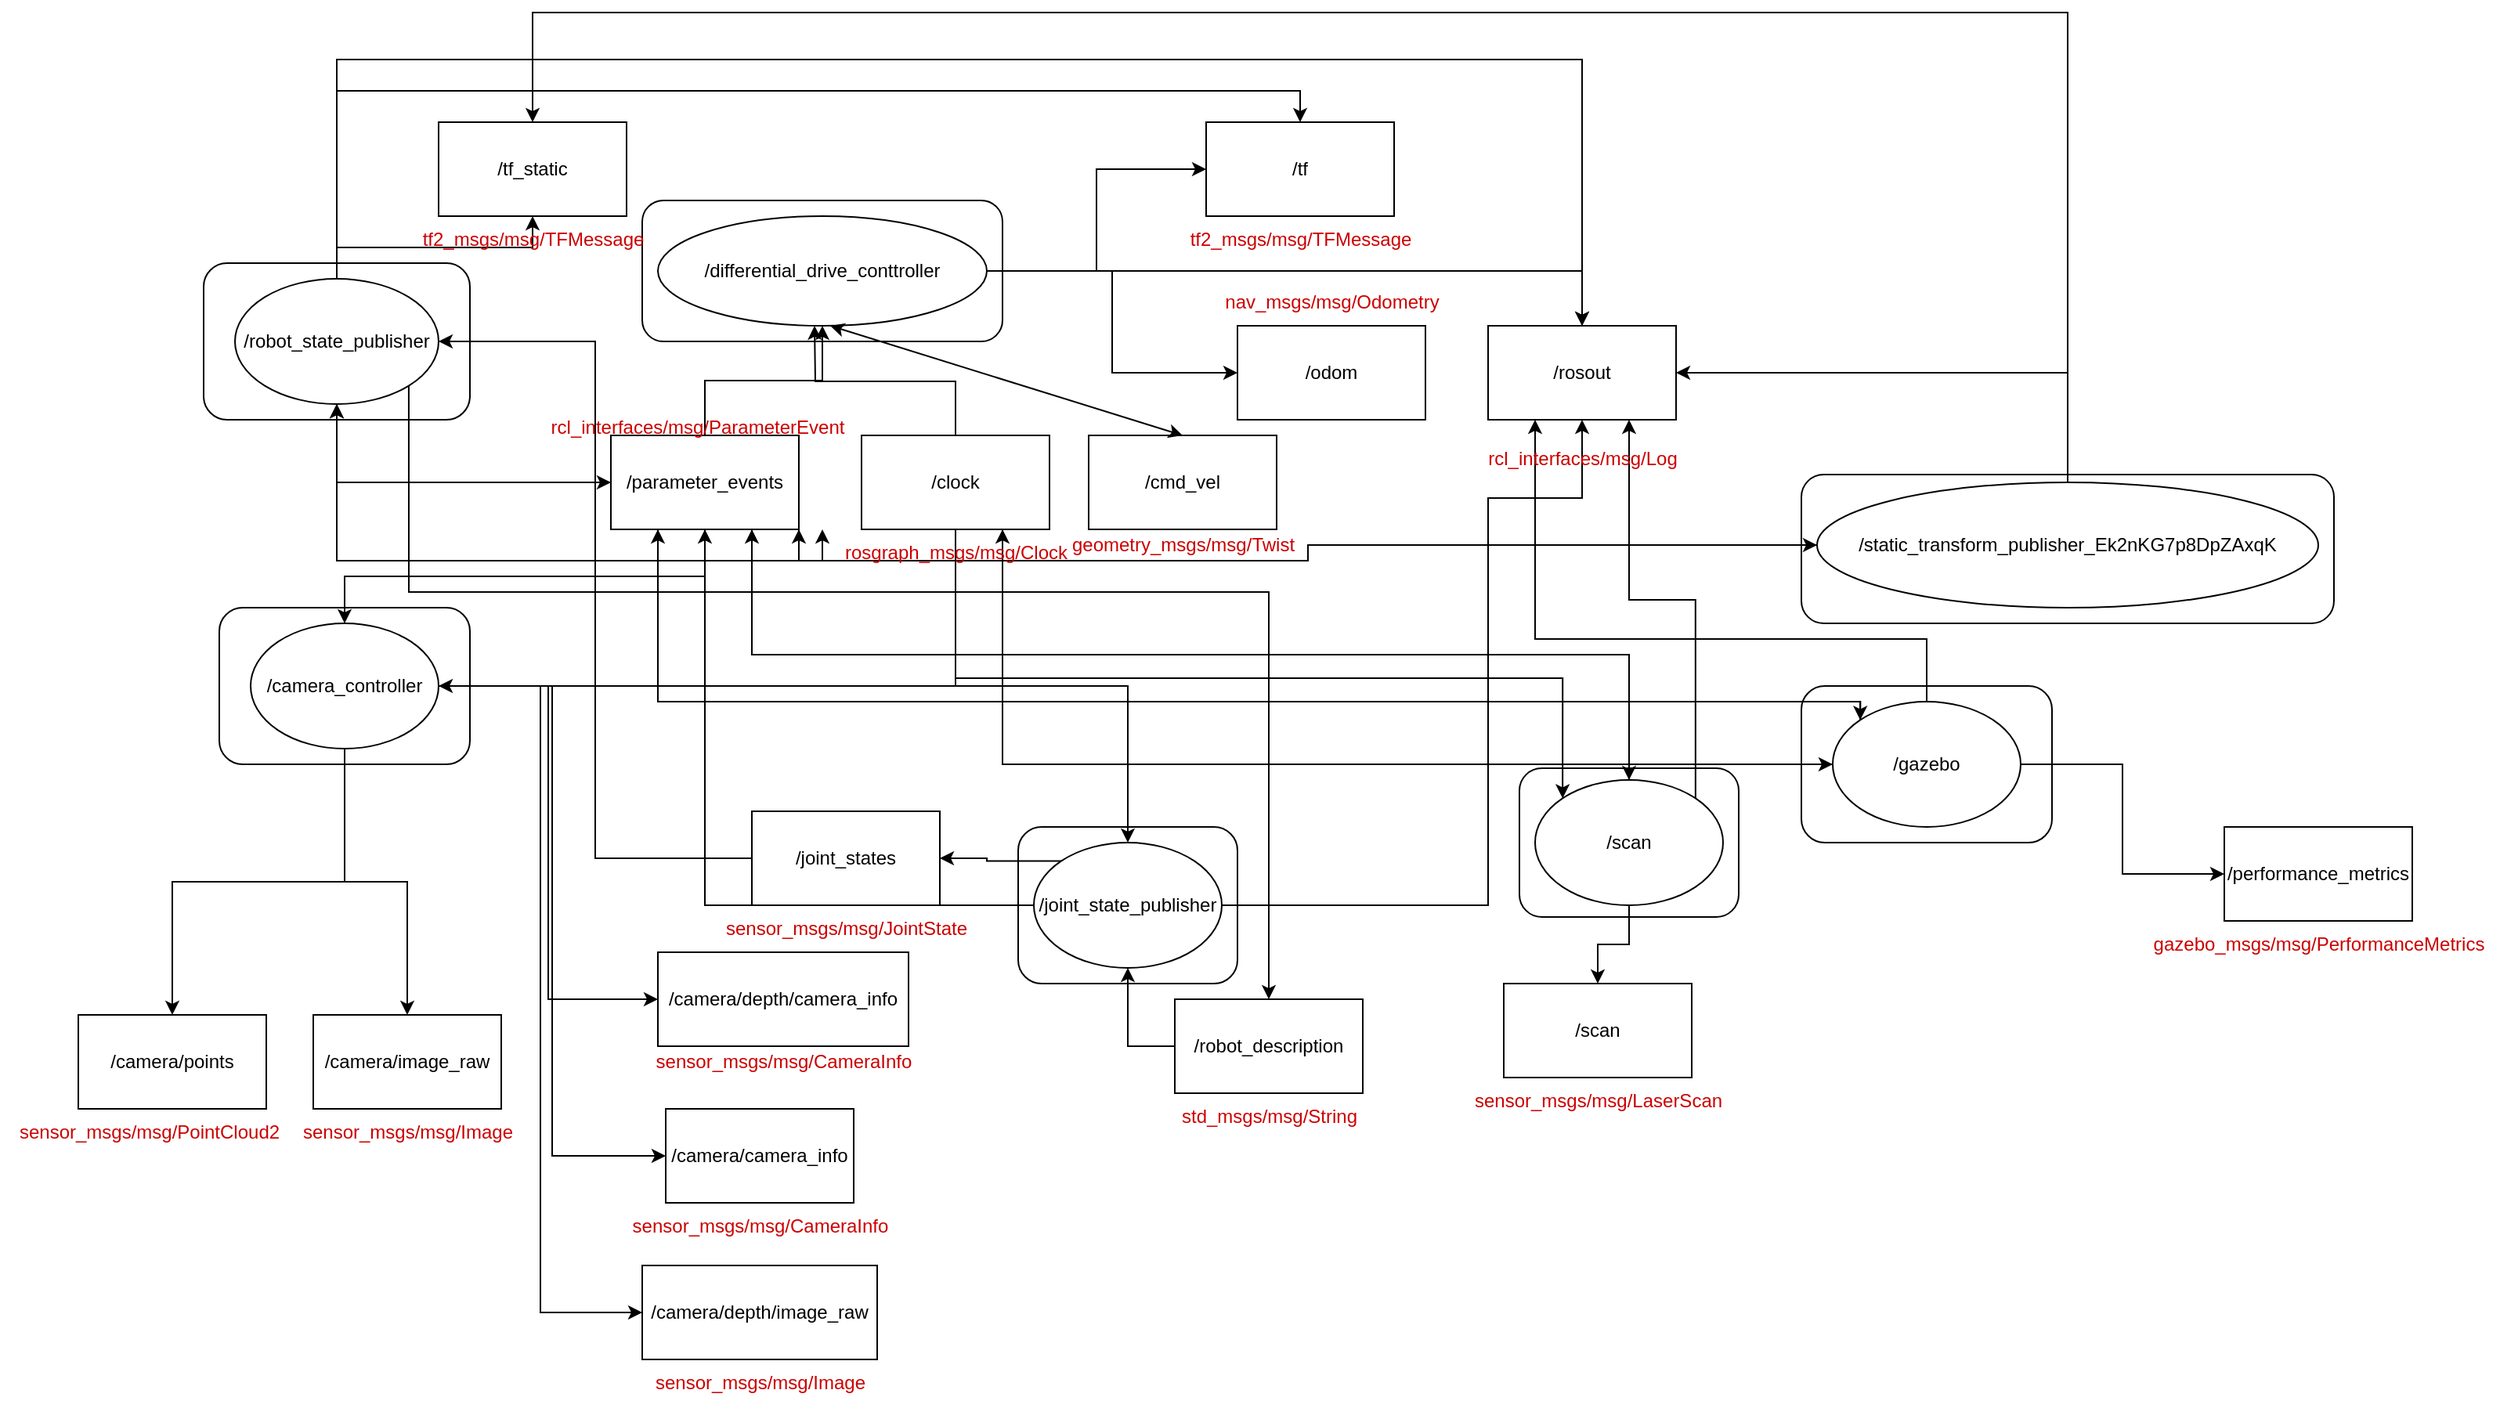 <mxfile version="23.0.2" type="github">
  <diagram name="Page-1" id="CCXDkMmYEeseRspRPApz">
    <mxGraphModel dx="2366" dy="883" grid="1" gridSize="10" guides="1" tooltips="1" connect="1" arrows="1" fold="1" page="1" pageScale="1" pageWidth="850" pageHeight="1100" math="0" shadow="0">
      <root>
        <mxCell id="0" />
        <mxCell id="1" parent="0" />
        <mxCell id="DlH3f9lV_mVSWdMtx7pv-26" value="" style="rounded=1;whiteSpace=wrap;html=1;" vertex="1" parent="1">
          <mxGeometry x="1110" y="460" width="160" height="100" as="geometry" />
        </mxCell>
        <mxCell id="DlH3f9lV_mVSWdMtx7pv-25" value="" style="rounded=1;whiteSpace=wrap;html=1;" vertex="1" parent="1">
          <mxGeometry x="930" y="512.5" width="140" height="95" as="geometry" />
        </mxCell>
        <mxCell id="DlH3f9lV_mVSWdMtx7pv-24" value="" style="rounded=1;whiteSpace=wrap;html=1;" vertex="1" parent="1">
          <mxGeometry x="610" y="550" width="140" height="100" as="geometry" />
        </mxCell>
        <mxCell id="DlH3f9lV_mVSWdMtx7pv-23" value="" style="rounded=1;whiteSpace=wrap;html=1;" vertex="1" parent="1">
          <mxGeometry x="100" y="410" width="160" height="100" as="geometry" />
        </mxCell>
        <mxCell id="DlH3f9lV_mVSWdMtx7pv-22" value="" style="rounded=1;whiteSpace=wrap;html=1;" vertex="1" parent="1">
          <mxGeometry x="90" y="190" width="170" height="100" as="geometry" />
        </mxCell>
        <mxCell id="DlH3f9lV_mVSWdMtx7pv-21" value="" style="rounded=1;whiteSpace=wrap;html=1;" vertex="1" parent="1">
          <mxGeometry x="1110" y="325" width="340" height="95" as="geometry" />
        </mxCell>
        <mxCell id="DlH3f9lV_mVSWdMtx7pv-18" value="" style="rounded=1;whiteSpace=wrap;html=1;" vertex="1" parent="1">
          <mxGeometry x="370" y="150" width="230" height="90" as="geometry" />
        </mxCell>
        <mxCell id="GH3iI-kV92OheZ8QKehh-54" style="edgeStyle=orthogonalEdgeStyle;rounded=0;orthogonalLoop=1;jettySize=auto;html=1;exitX=0.5;exitY=1;exitDx=0;exitDy=0;entryX=0.5;entryY=0;entryDx=0;entryDy=0;" parent="1" source="GH3iI-kV92OheZ8QKehh-1" target="GH3iI-kV92OheZ8QKehh-15" edge="1">
          <mxGeometry relative="1" as="geometry" />
        </mxCell>
        <mxCell id="GH3iI-kV92OheZ8QKehh-55" style="edgeStyle=orthogonalEdgeStyle;rounded=0;orthogonalLoop=1;jettySize=auto;html=1;exitX=0.5;exitY=1;exitDx=0;exitDy=0;entryX=0.5;entryY=0;entryDx=0;entryDy=0;" parent="1" source="GH3iI-kV92OheZ8QKehh-1" target="GH3iI-kV92OheZ8QKehh-16" edge="1">
          <mxGeometry relative="1" as="geometry" />
        </mxCell>
        <mxCell id="GH3iI-kV92OheZ8QKehh-56" style="edgeStyle=orthogonalEdgeStyle;rounded=0;orthogonalLoop=1;jettySize=auto;html=1;exitX=1;exitY=0.5;exitDx=0;exitDy=0;entryX=0;entryY=0.5;entryDx=0;entryDy=0;" parent="1" source="GH3iI-kV92OheZ8QKehh-1" target="GH3iI-kV92OheZ8QKehh-14" edge="1">
          <mxGeometry relative="1" as="geometry" />
        </mxCell>
        <mxCell id="GH3iI-kV92OheZ8QKehh-57" style="edgeStyle=orthogonalEdgeStyle;rounded=0;orthogonalLoop=1;jettySize=auto;html=1;exitX=1;exitY=0.5;exitDx=0;exitDy=0;entryX=0;entryY=0.5;entryDx=0;entryDy=0;" parent="1" source="GH3iI-kV92OheZ8QKehh-1" target="GH3iI-kV92OheZ8QKehh-12" edge="1">
          <mxGeometry relative="1" as="geometry" />
        </mxCell>
        <mxCell id="GH3iI-kV92OheZ8QKehh-58" style="edgeStyle=orthogonalEdgeStyle;rounded=0;orthogonalLoop=1;jettySize=auto;html=1;exitX=1;exitY=0.5;exitDx=0;exitDy=0;entryX=0;entryY=0.5;entryDx=0;entryDy=0;" parent="1" source="GH3iI-kV92OheZ8QKehh-1" target="GH3iI-kV92OheZ8QKehh-13" edge="1">
          <mxGeometry relative="1" as="geometry" />
        </mxCell>
        <mxCell id="GH3iI-kV92OheZ8QKehh-1" value="/camera_controller" style="ellipse;whiteSpace=wrap;html=1;" parent="1" vertex="1">
          <mxGeometry x="120" y="420" width="120" height="80" as="geometry" />
        </mxCell>
        <mxCell id="GH3iI-kV92OheZ8QKehh-81" style="edgeStyle=orthogonalEdgeStyle;rounded=0;orthogonalLoop=1;jettySize=auto;html=1;exitX=1;exitY=0.5;exitDx=0;exitDy=0;" parent="1" source="GH3iI-kV92OheZ8QKehh-2" target="GH3iI-kV92OheZ8QKehh-22" edge="1">
          <mxGeometry relative="1" as="geometry" />
        </mxCell>
        <mxCell id="GH3iI-kV92OheZ8QKehh-85" style="edgeStyle=orthogonalEdgeStyle;rounded=0;orthogonalLoop=1;jettySize=auto;html=1;exitX=0;exitY=0.5;exitDx=0;exitDy=0;entryX=0.75;entryY=1;entryDx=0;entryDy=0;" parent="1" source="GH3iI-kV92OheZ8QKehh-2" target="GH3iI-kV92OheZ8QKehh-17" edge="1">
          <mxGeometry relative="1" as="geometry" />
        </mxCell>
        <mxCell id="GH3iI-kV92OheZ8QKehh-87" style="edgeStyle=orthogonalEdgeStyle;rounded=0;orthogonalLoop=1;jettySize=auto;html=1;exitX=0;exitY=0;exitDx=0;exitDy=0;entryX=0.25;entryY=1;entryDx=0;entryDy=0;" parent="1" source="GH3iI-kV92OheZ8QKehh-2" target="GH3iI-kV92OheZ8QKehh-21" edge="1">
          <mxGeometry relative="1" as="geometry">
            <Array as="points">
              <mxPoint x="1148" y="470" />
              <mxPoint x="380" y="470" />
            </Array>
          </mxGeometry>
        </mxCell>
        <mxCell id="GH3iI-kV92OheZ8QKehh-88" style="edgeStyle=orthogonalEdgeStyle;rounded=0;orthogonalLoop=1;jettySize=auto;html=1;exitX=0.5;exitY=0;exitDx=0;exitDy=0;entryX=0.25;entryY=1;entryDx=0;entryDy=0;" parent="1" source="GH3iI-kV92OheZ8QKehh-2" target="GH3iI-kV92OheZ8QKehh-24" edge="1">
          <mxGeometry relative="1" as="geometry">
            <Array as="points">
              <mxPoint x="1190" y="430" />
              <mxPoint x="940" y="430" />
            </Array>
          </mxGeometry>
        </mxCell>
        <mxCell id="GH3iI-kV92OheZ8QKehh-2" value="/gazebo" style="ellipse;whiteSpace=wrap;html=1;" parent="1" vertex="1">
          <mxGeometry x="1130" y="470" width="120" height="80" as="geometry" />
        </mxCell>
        <mxCell id="GH3iI-kV92OheZ8QKehh-73" style="edgeStyle=orthogonalEdgeStyle;rounded=0;orthogonalLoop=1;jettySize=auto;html=1;exitX=0.5;exitY=1;exitDx=0;exitDy=0;entryX=0.5;entryY=0;entryDx=0;entryDy=0;" parent="1" source="GH3iI-kV92OheZ8QKehh-4" target="GH3iI-kV92OheZ8QKehh-25" edge="1">
          <mxGeometry relative="1" as="geometry" />
        </mxCell>
        <mxCell id="GH3iI-kV92OheZ8QKehh-74" style="edgeStyle=orthogonalEdgeStyle;rounded=0;orthogonalLoop=1;jettySize=auto;html=1;exitX=1;exitY=0;exitDx=0;exitDy=0;entryX=0.75;entryY=1;entryDx=0;entryDy=0;" parent="1" source="GH3iI-kV92OheZ8QKehh-4" target="GH3iI-kV92OheZ8QKehh-24" edge="1">
          <mxGeometry relative="1" as="geometry" />
        </mxCell>
        <mxCell id="GH3iI-kV92OheZ8QKehh-75" style="edgeStyle=orthogonalEdgeStyle;rounded=0;orthogonalLoop=1;jettySize=auto;html=1;exitX=0.5;exitY=0;exitDx=0;exitDy=0;entryX=0.75;entryY=1;entryDx=0;entryDy=0;" parent="1" source="GH3iI-kV92OheZ8QKehh-4" target="GH3iI-kV92OheZ8QKehh-21" edge="1">
          <mxGeometry relative="1" as="geometry" />
        </mxCell>
        <mxCell id="GH3iI-kV92OheZ8QKehh-4" value="/scan" style="ellipse;whiteSpace=wrap;html=1;" parent="1" vertex="1">
          <mxGeometry x="940" y="520" width="120" height="80" as="geometry" />
        </mxCell>
        <mxCell id="GH3iI-kV92OheZ8QKehh-64" style="edgeStyle=orthogonalEdgeStyle;rounded=0;orthogonalLoop=1;jettySize=auto;html=1;exitX=0.5;exitY=1;exitDx=0;exitDy=0;entryX=0;entryY=0.5;entryDx=0;entryDy=0;" parent="1" source="GH3iI-kV92OheZ8QKehh-5" target="GH3iI-kV92OheZ8QKehh-21" edge="1">
          <mxGeometry relative="1" as="geometry" />
        </mxCell>
        <mxCell id="GH3iI-kV92OheZ8QKehh-67" style="edgeStyle=orthogonalEdgeStyle;rounded=0;orthogonalLoop=1;jettySize=auto;html=1;exitX=1;exitY=1;exitDx=0;exitDy=0;entryX=0.5;entryY=0;entryDx=0;entryDy=0;" parent="1" source="GH3iI-kV92OheZ8QKehh-5" target="GH3iI-kV92OheZ8QKehh-23" edge="1">
          <mxGeometry relative="1" as="geometry">
            <Array as="points">
              <mxPoint x="221" y="400" />
              <mxPoint x="770" y="400" />
            </Array>
          </mxGeometry>
        </mxCell>
        <mxCell id="GH3iI-kV92OheZ8QKehh-68" style="edgeStyle=orthogonalEdgeStyle;rounded=0;orthogonalLoop=1;jettySize=auto;html=1;exitX=0.5;exitY=0;exitDx=0;exitDy=0;entryX=0.5;entryY=0;entryDx=0;entryDy=0;" parent="1" source="GH3iI-kV92OheZ8QKehh-5" target="GH3iI-kV92OheZ8QKehh-24" edge="1">
          <mxGeometry relative="1" as="geometry">
            <Array as="points">
              <mxPoint x="175" y="60" />
              <mxPoint x="970" y="60" />
            </Array>
          </mxGeometry>
        </mxCell>
        <mxCell id="GH3iI-kV92OheZ8QKehh-69" style="edgeStyle=orthogonalEdgeStyle;rounded=0;orthogonalLoop=1;jettySize=auto;html=1;exitX=0.5;exitY=0;exitDx=0;exitDy=0;entryX=0.5;entryY=0;entryDx=0;entryDy=0;" parent="1" source="GH3iI-kV92OheZ8QKehh-5" target="GH3iI-kV92OheZ8QKehh-26" edge="1">
          <mxGeometry relative="1" as="geometry" />
        </mxCell>
        <mxCell id="GH3iI-kV92OheZ8QKehh-70" style="edgeStyle=orthogonalEdgeStyle;rounded=0;orthogonalLoop=1;jettySize=auto;html=1;exitX=0.5;exitY=0;exitDx=0;exitDy=0;entryX=0.5;entryY=1;entryDx=0;entryDy=0;" parent="1" source="GH3iI-kV92OheZ8QKehh-5" target="GH3iI-kV92OheZ8QKehh-27" edge="1">
          <mxGeometry relative="1" as="geometry" />
        </mxCell>
        <mxCell id="GH3iI-kV92OheZ8QKehh-5" value="/robot_state_publisher" style="ellipse;whiteSpace=wrap;html=1;" parent="1" vertex="1">
          <mxGeometry x="110" y="200" width="130" height="80" as="geometry" />
        </mxCell>
        <mxCell id="GH3iI-kV92OheZ8QKehh-51" style="edgeStyle=orthogonalEdgeStyle;rounded=0;orthogonalLoop=1;jettySize=auto;html=1;exitX=1;exitY=0.5;exitDx=0;exitDy=0;entryX=0;entryY=0.5;entryDx=0;entryDy=0;" parent="1" source="GH3iI-kV92OheZ8QKehh-6" target="GH3iI-kV92OheZ8QKehh-20" edge="1">
          <mxGeometry relative="1" as="geometry" />
        </mxCell>
        <mxCell id="GH3iI-kV92OheZ8QKehh-52" style="edgeStyle=orthogonalEdgeStyle;rounded=0;orthogonalLoop=1;jettySize=auto;html=1;exitX=1;exitY=0.5;exitDx=0;exitDy=0;entryX=0.5;entryY=0;entryDx=0;entryDy=0;" parent="1" source="GH3iI-kV92OheZ8QKehh-6" target="GH3iI-kV92OheZ8QKehh-24" edge="1">
          <mxGeometry relative="1" as="geometry" />
        </mxCell>
        <mxCell id="GH3iI-kV92OheZ8QKehh-53" style="edgeStyle=orthogonalEdgeStyle;rounded=0;orthogonalLoop=1;jettySize=auto;html=1;exitX=1;exitY=0.5;exitDx=0;exitDy=0;entryX=0;entryY=0.5;entryDx=0;entryDy=0;" parent="1" source="GH3iI-kV92OheZ8QKehh-6" target="GH3iI-kV92OheZ8QKehh-26" edge="1">
          <mxGeometry relative="1" as="geometry" />
        </mxCell>
        <mxCell id="GH3iI-kV92OheZ8QKehh-6" value="/differential_drive_conttroller" style="ellipse;whiteSpace=wrap;html=1;" parent="1" vertex="1">
          <mxGeometry x="380" y="160" width="210" height="70" as="geometry" />
        </mxCell>
        <mxCell id="GH3iI-kV92OheZ8QKehh-47" style="edgeStyle=orthogonalEdgeStyle;rounded=0;orthogonalLoop=1;jettySize=auto;html=1;exitX=0;exitY=0.5;exitDx=0;exitDy=0;entryX=0.5;entryY=1;entryDx=0;entryDy=0;" parent="1" source="GH3iI-kV92OheZ8QKehh-10" target="GH3iI-kV92OheZ8QKehh-21" edge="1">
          <mxGeometry relative="1" as="geometry" />
        </mxCell>
        <mxCell id="GH3iI-kV92OheZ8QKehh-48" style="edgeStyle=orthogonalEdgeStyle;rounded=0;orthogonalLoop=1;jettySize=auto;html=1;exitX=1;exitY=0.5;exitDx=0;exitDy=0;entryX=0.5;entryY=1;entryDx=0;entryDy=0;" parent="1" source="GH3iI-kV92OheZ8QKehh-10" target="GH3iI-kV92OheZ8QKehh-24" edge="1">
          <mxGeometry relative="1" as="geometry">
            <Array as="points">
              <mxPoint x="910" y="600" />
              <mxPoint x="910" y="340" />
              <mxPoint x="970" y="340" />
            </Array>
          </mxGeometry>
        </mxCell>
        <mxCell id="GH3iI-kV92OheZ8QKehh-60" style="edgeStyle=orthogonalEdgeStyle;rounded=0;orthogonalLoop=1;jettySize=auto;html=1;exitX=0;exitY=0;exitDx=0;exitDy=0;entryX=1;entryY=0.5;entryDx=0;entryDy=0;" parent="1" source="GH3iI-kV92OheZ8QKehh-10" target="GH3iI-kV92OheZ8QKehh-19" edge="1">
          <mxGeometry relative="1" as="geometry" />
        </mxCell>
        <mxCell id="GH3iI-kV92OheZ8QKehh-10" value="/joint_state_publisher" style="ellipse;whiteSpace=wrap;html=1;" parent="1" vertex="1">
          <mxGeometry x="620" y="560" width="120" height="80" as="geometry" />
        </mxCell>
        <mxCell id="GH3iI-kV92OheZ8QKehh-77" style="edgeStyle=orthogonalEdgeStyle;rounded=0;orthogonalLoop=1;jettySize=auto;html=1;exitX=0;exitY=0.5;exitDx=0;exitDy=0;entryX=1;entryY=1;entryDx=0;entryDy=0;" parent="1" source="GH3iI-kV92OheZ8QKehh-11" target="GH3iI-kV92OheZ8QKehh-21" edge="1">
          <mxGeometry relative="1" as="geometry" />
        </mxCell>
        <mxCell id="GH3iI-kV92OheZ8QKehh-79" style="edgeStyle=orthogonalEdgeStyle;rounded=0;orthogonalLoop=1;jettySize=auto;html=1;exitX=0.5;exitY=0;exitDx=0;exitDy=0;entryX=1;entryY=0.5;entryDx=0;entryDy=0;" parent="1" source="GH3iI-kV92OheZ8QKehh-11" target="GH3iI-kV92OheZ8QKehh-24" edge="1">
          <mxGeometry relative="1" as="geometry" />
        </mxCell>
        <mxCell id="GH3iI-kV92OheZ8QKehh-80" style="edgeStyle=orthogonalEdgeStyle;rounded=0;orthogonalLoop=1;jettySize=auto;html=1;exitX=0.5;exitY=0;exitDx=0;exitDy=0;entryX=0.5;entryY=0;entryDx=0;entryDy=0;" parent="1" source="GH3iI-kV92OheZ8QKehh-11" target="GH3iI-kV92OheZ8QKehh-27" edge="1">
          <mxGeometry relative="1" as="geometry">
            <Array as="points">
              <mxPoint x="1280" y="30" />
              <mxPoint x="300" y="30" />
            </Array>
          </mxGeometry>
        </mxCell>
        <mxCell id="GH3iI-kV92OheZ8QKehh-11" value="/static_transform_publisher_Ek2nKG7p8DpZAxqK" style="ellipse;whiteSpace=wrap;html=1;" parent="1" vertex="1">
          <mxGeometry x="1120" y="330" width="320" height="80" as="geometry" />
        </mxCell>
        <mxCell id="GH3iI-kV92OheZ8QKehh-12" value="/camera/camera_info" style="rounded=0;whiteSpace=wrap;html=1;" parent="1" vertex="1">
          <mxGeometry x="385" y="730" width="120" height="60" as="geometry" />
        </mxCell>
        <mxCell id="GH3iI-kV92OheZ8QKehh-13" value="/camera/depth/camera_info" style="rounded=0;whiteSpace=wrap;html=1;" parent="1" vertex="1">
          <mxGeometry x="380" y="630" width="160" height="60" as="geometry" />
        </mxCell>
        <mxCell id="GH3iI-kV92OheZ8QKehh-14" value="/camera/depth/image_raw" style="rounded=0;whiteSpace=wrap;html=1;" parent="1" vertex="1">
          <mxGeometry x="370" y="830" width="150" height="60" as="geometry" />
        </mxCell>
        <mxCell id="GH3iI-kV92OheZ8QKehh-15" value="/camera/image_raw" style="rounded=0;whiteSpace=wrap;html=1;" parent="1" vertex="1">
          <mxGeometry x="160" y="670" width="120" height="60" as="geometry" />
        </mxCell>
        <mxCell id="GH3iI-kV92OheZ8QKehh-16" value="/camera/points" style="rounded=0;whiteSpace=wrap;html=1;" parent="1" vertex="1">
          <mxGeometry x="10" y="670" width="120" height="60" as="geometry" />
        </mxCell>
        <mxCell id="GH3iI-kV92OheZ8QKehh-44" style="edgeStyle=orthogonalEdgeStyle;rounded=0;orthogonalLoop=1;jettySize=auto;html=1;exitX=0.5;exitY=1;exitDx=0;exitDy=0;" parent="1" source="GH3iI-kV92OheZ8QKehh-17" target="GH3iI-kV92OheZ8QKehh-10" edge="1">
          <mxGeometry relative="1" as="geometry" />
        </mxCell>
        <mxCell id="GH3iI-kV92OheZ8QKehh-45" style="edgeStyle=orthogonalEdgeStyle;rounded=0;orthogonalLoop=1;jettySize=auto;html=1;exitX=0.5;exitY=1;exitDx=0;exitDy=0;entryX=1;entryY=0.5;entryDx=0;entryDy=0;" parent="1" source="GH3iI-kV92OheZ8QKehh-17" target="GH3iI-kV92OheZ8QKehh-1" edge="1">
          <mxGeometry relative="1" as="geometry" />
        </mxCell>
        <mxCell id="GH3iI-kV92OheZ8QKehh-50" style="edgeStyle=orthogonalEdgeStyle;rounded=0;orthogonalLoop=1;jettySize=auto;html=1;exitX=0.5;exitY=0;exitDx=0;exitDy=0;" parent="1" source="GH3iI-kV92OheZ8QKehh-17" edge="1">
          <mxGeometry relative="1" as="geometry">
            <mxPoint x="480" y="230" as="targetPoint" />
          </mxGeometry>
        </mxCell>
        <mxCell id="GH3iI-kV92OheZ8QKehh-61" style="edgeStyle=orthogonalEdgeStyle;rounded=0;orthogonalLoop=1;jettySize=auto;html=1;exitX=0.5;exitY=1;exitDx=0;exitDy=0;" parent="1" source="GH3iI-kV92OheZ8QKehh-17" target="GH3iI-kV92OheZ8QKehh-5" edge="1">
          <mxGeometry relative="1" as="geometry" />
        </mxCell>
        <mxCell id="GH3iI-kV92OheZ8QKehh-84" style="edgeStyle=orthogonalEdgeStyle;rounded=0;orthogonalLoop=1;jettySize=auto;html=1;exitX=0.75;exitY=1;exitDx=0;exitDy=0;entryX=0;entryY=0.5;entryDx=0;entryDy=0;" parent="1" source="GH3iI-kV92OheZ8QKehh-17" target="GH3iI-kV92OheZ8QKehh-2" edge="1">
          <mxGeometry relative="1" as="geometry" />
        </mxCell>
        <mxCell id="GH3iI-kV92OheZ8QKehh-17" value="/clock" style="rounded=0;whiteSpace=wrap;html=1;" parent="1" vertex="1">
          <mxGeometry x="510" y="300" width="120" height="60" as="geometry" />
        </mxCell>
        <mxCell id="GH3iI-kV92OheZ8QKehh-18" value="/cmd_vel" style="rounded=0;whiteSpace=wrap;html=1;" parent="1" vertex="1">
          <mxGeometry x="655" y="300" width="120" height="60" as="geometry" />
        </mxCell>
        <mxCell id="GH3iI-kV92OheZ8QKehh-63" style="edgeStyle=orthogonalEdgeStyle;rounded=0;orthogonalLoop=1;jettySize=auto;html=1;exitX=0;exitY=0.5;exitDx=0;exitDy=0;entryX=1;entryY=0.5;entryDx=0;entryDy=0;" parent="1" source="GH3iI-kV92OheZ8QKehh-19" target="GH3iI-kV92OheZ8QKehh-5" edge="1">
          <mxGeometry relative="1" as="geometry" />
        </mxCell>
        <mxCell id="GH3iI-kV92OheZ8QKehh-19" value="/joint_states" style="rounded=0;whiteSpace=wrap;html=1;" parent="1" vertex="1">
          <mxGeometry x="440" y="540" width="120" height="60" as="geometry" />
        </mxCell>
        <mxCell id="GH3iI-kV92OheZ8QKehh-20" value="/odom" style="rounded=0;whiteSpace=wrap;html=1;" parent="1" vertex="1">
          <mxGeometry x="750" y="230" width="120" height="60" as="geometry" />
        </mxCell>
        <mxCell id="GH3iI-kV92OheZ8QKehh-49" style="edgeStyle=orthogonalEdgeStyle;rounded=0;orthogonalLoop=1;jettySize=auto;html=1;exitX=0.5;exitY=0;exitDx=0;exitDy=0;" parent="1" source="GH3iI-kV92OheZ8QKehh-21" target="GH3iI-kV92OheZ8QKehh-6" edge="1">
          <mxGeometry relative="1" as="geometry" />
        </mxCell>
        <mxCell id="GH3iI-kV92OheZ8QKehh-59" style="edgeStyle=orthogonalEdgeStyle;rounded=0;orthogonalLoop=1;jettySize=auto;html=1;exitX=0.5;exitY=1;exitDx=0;exitDy=0;entryX=0.5;entryY=0;entryDx=0;entryDy=0;" parent="1" source="GH3iI-kV92OheZ8QKehh-21" target="GH3iI-kV92OheZ8QKehh-1" edge="1">
          <mxGeometry relative="1" as="geometry" />
        </mxCell>
        <mxCell id="GH3iI-kV92OheZ8QKehh-62" style="edgeStyle=orthogonalEdgeStyle;rounded=0;orthogonalLoop=1;jettySize=auto;html=1;exitX=0;exitY=0.5;exitDx=0;exitDy=0;" parent="1" source="GH3iI-kV92OheZ8QKehh-21" target="GH3iI-kV92OheZ8QKehh-5" edge="1">
          <mxGeometry relative="1" as="geometry" />
        </mxCell>
        <mxCell id="GH3iI-kV92OheZ8QKehh-71" style="edgeStyle=orthogonalEdgeStyle;rounded=0;orthogonalLoop=1;jettySize=auto;html=1;exitX=0.75;exitY=1;exitDx=0;exitDy=0;" parent="1" source="GH3iI-kV92OheZ8QKehh-21" target="GH3iI-kV92OheZ8QKehh-4" edge="1">
          <mxGeometry relative="1" as="geometry" />
        </mxCell>
        <mxCell id="GH3iI-kV92OheZ8QKehh-76" style="edgeStyle=orthogonalEdgeStyle;rounded=0;orthogonalLoop=1;jettySize=auto;html=1;exitX=1;exitY=1;exitDx=0;exitDy=0;entryX=0;entryY=0.5;entryDx=0;entryDy=0;" parent="1" source="GH3iI-kV92OheZ8QKehh-21" target="GH3iI-kV92OheZ8QKehh-11" edge="1">
          <mxGeometry relative="1" as="geometry" />
        </mxCell>
        <mxCell id="GH3iI-kV92OheZ8QKehh-82" style="edgeStyle=orthogonalEdgeStyle;rounded=0;orthogonalLoop=1;jettySize=auto;html=1;exitX=0.25;exitY=1;exitDx=0;exitDy=0;entryX=0;entryY=0;entryDx=0;entryDy=0;" parent="1" source="GH3iI-kV92OheZ8QKehh-21" target="GH3iI-kV92OheZ8QKehh-2" edge="1">
          <mxGeometry relative="1" as="geometry">
            <Array as="points">
              <mxPoint x="380" y="470" />
              <mxPoint x="1148" y="470" />
            </Array>
          </mxGeometry>
        </mxCell>
        <mxCell id="GH3iI-kV92OheZ8QKehh-21" value="/parameter_events" style="rounded=0;whiteSpace=wrap;html=1;" parent="1" vertex="1">
          <mxGeometry x="350" y="300" width="120" height="60" as="geometry" />
        </mxCell>
        <mxCell id="GH3iI-kV92OheZ8QKehh-22" value="/performance_metrics" style="rounded=0;whiteSpace=wrap;html=1;" parent="1" vertex="1">
          <mxGeometry x="1380" y="550" width="120" height="60" as="geometry" />
        </mxCell>
        <mxCell id="GH3iI-kV92OheZ8QKehh-46" style="edgeStyle=orthogonalEdgeStyle;rounded=0;orthogonalLoop=1;jettySize=auto;html=1;exitX=0;exitY=0.5;exitDx=0;exitDy=0;" parent="1" source="GH3iI-kV92OheZ8QKehh-23" target="GH3iI-kV92OheZ8QKehh-10" edge="1">
          <mxGeometry relative="1" as="geometry" />
        </mxCell>
        <mxCell id="GH3iI-kV92OheZ8QKehh-23" value="/robot_description" style="rounded=0;whiteSpace=wrap;html=1;" parent="1" vertex="1">
          <mxGeometry x="710" y="660" width="120" height="60" as="geometry" />
        </mxCell>
        <mxCell id="GH3iI-kV92OheZ8QKehh-24" value="/rosout" style="rounded=0;whiteSpace=wrap;html=1;" parent="1" vertex="1">
          <mxGeometry x="910" y="230" width="120" height="60" as="geometry" />
        </mxCell>
        <mxCell id="GH3iI-kV92OheZ8QKehh-25" value="/scan" style="rounded=0;whiteSpace=wrap;html=1;" parent="1" vertex="1">
          <mxGeometry x="920" y="650" width="120" height="60" as="geometry" />
        </mxCell>
        <mxCell id="GH3iI-kV92OheZ8QKehh-26" value="/tf" style="rounded=0;whiteSpace=wrap;html=1;" parent="1" vertex="1">
          <mxGeometry x="730" y="100" width="120" height="60" as="geometry" />
        </mxCell>
        <mxCell id="GH3iI-kV92OheZ8QKehh-27" value="/tf_static" style="rounded=0;whiteSpace=wrap;html=1;" parent="1" vertex="1">
          <mxGeometry x="240" y="100" width="120" height="60" as="geometry" />
        </mxCell>
        <mxCell id="GH3iI-kV92OheZ8QKehh-40" value="" style="endArrow=classic;startArrow=classic;html=1;rounded=0;exitX=0.5;exitY=0;exitDx=0;exitDy=0;" parent="1" source="GH3iI-kV92OheZ8QKehh-18" edge="1">
          <mxGeometry width="50" height="50" relative="1" as="geometry">
            <mxPoint x="440" y="280" as="sourcePoint" />
            <mxPoint x="490" y="230" as="targetPoint" />
          </mxGeometry>
        </mxCell>
        <mxCell id="GH3iI-kV92OheZ8QKehh-72" style="edgeStyle=orthogonalEdgeStyle;rounded=0;orthogonalLoop=1;jettySize=auto;html=1;exitX=0.5;exitY=1;exitDx=0;exitDy=0;entryX=0;entryY=0;entryDx=0;entryDy=0;" parent="1" source="DlH3f9lV_mVSWdMtx7pv-3" target="GH3iI-kV92OheZ8QKehh-4" edge="1">
          <mxGeometry relative="1" as="geometry" />
        </mxCell>
        <mxCell id="DlH3f9lV_mVSWdMtx7pv-1" value="tf2_msgs/msg/TFMessage" style="text;html=1;align=center;verticalAlign=middle;resizable=0;points=[];autosize=1;fontColor=#CC0000;" vertex="1" parent="1">
          <mxGeometry x="220" y="160" width="160" height="30" as="geometry" />
        </mxCell>
        <mxCell id="DlH3f9lV_mVSWdMtx7pv-2" value="rcl_interfaces/msg/ParameterEvent" style="text;html=1;align=center;verticalAlign=middle;resizable=0;points=[];autosize=1;fontColor=#CC0000;" vertex="1" parent="1">
          <mxGeometry x="300" y="280" width="210" height="30" as="geometry" />
        </mxCell>
        <mxCell id="DlH3f9lV_mVSWdMtx7pv-4" value="" style="edgeStyle=orthogonalEdgeStyle;rounded=0;orthogonalLoop=1;jettySize=auto;html=1;exitX=0.5;exitY=1;exitDx=0;exitDy=0;entryX=0;entryY=0;entryDx=0;entryDy=0;" edge="1" parent="1" source="GH3iI-kV92OheZ8QKehh-17" target="DlH3f9lV_mVSWdMtx7pv-3">
          <mxGeometry relative="1" as="geometry">
            <mxPoint x="570" y="360" as="sourcePoint" />
            <mxPoint x="938" y="532" as="targetPoint" />
          </mxGeometry>
        </mxCell>
        <mxCell id="DlH3f9lV_mVSWdMtx7pv-3" value="rosgraph_msgs/msg/Clock" style="text;html=1;align=center;verticalAlign=middle;resizable=0;points=[];autosize=1;strokeColor=none;fillColor=none;fontColor=#CC0000;" vertex="1" parent="1">
          <mxGeometry x="485" y="360" width="170" height="30" as="geometry" />
        </mxCell>
        <mxCell id="DlH3f9lV_mVSWdMtx7pv-5" value="geometry_msgs/msg/Twist" style="text;html=1;align=center;verticalAlign=middle;resizable=0;points=[];autosize=1;strokeColor=none;fillColor=none;fontColor=#CC0000;" vertex="1" parent="1">
          <mxGeometry x="630" y="355" width="170" height="30" as="geometry" />
        </mxCell>
        <mxCell id="DlH3f9lV_mVSWdMtx7pv-6" value="nav_msgs/msg/Odometry" style="text;html=1;align=center;verticalAlign=middle;resizable=0;points=[];autosize=1;strokeColor=none;fillColor=none;fontColor=#CC0000;" vertex="1" parent="1">
          <mxGeometry x="730" y="200" width="160" height="30" as="geometry" />
        </mxCell>
        <mxCell id="DlH3f9lV_mVSWdMtx7pv-7" value="tf2_msgs/msg/TFMessage" style="text;html=1;align=center;verticalAlign=middle;resizable=0;points=[];autosize=1;strokeColor=none;fillColor=none;fontColor=#CC0000;" vertex="1" parent="1">
          <mxGeometry x="710" y="160" width="160" height="30" as="geometry" />
        </mxCell>
        <mxCell id="DlH3f9lV_mVSWdMtx7pv-8" value="rcl_interfaces/msg/Log" style="text;html=1;align=center;verticalAlign=middle;resizable=0;points=[];autosize=1;strokeColor=none;fillColor=none;fontColor=#CC0000;" vertex="1" parent="1">
          <mxGeometry x="900" y="300" width="140" height="30" as="geometry" />
        </mxCell>
        <mxCell id="DlH3f9lV_mVSWdMtx7pv-9" value="sensor_msgs/msg/JointState" style="text;html=1;align=center;verticalAlign=middle;resizable=0;points=[];autosize=1;strokeColor=none;fillColor=none;fontColor=#CC0000;" vertex="1" parent="1">
          <mxGeometry x="410" y="600" width="180" height="30" as="geometry" />
        </mxCell>
        <mxCell id="DlH3f9lV_mVSWdMtx7pv-10" value="sensor_msgs/msg/CameraInfo" style="text;html=1;align=center;verticalAlign=middle;resizable=0;points=[];autosize=1;strokeColor=none;fillColor=none;fontColor=#CC0000;" vertex="1" parent="1">
          <mxGeometry x="365" y="685" width="190" height="30" as="geometry" />
        </mxCell>
        <mxCell id="DlH3f9lV_mVSWdMtx7pv-11" value="sensor_msgs/msg/CameraInfo" style="text;html=1;align=center;verticalAlign=middle;resizable=0;points=[];autosize=1;strokeColor=none;fillColor=none;fontColor=#CC0000;" vertex="1" parent="1">
          <mxGeometry x="350" y="790" width="190" height="30" as="geometry" />
        </mxCell>
        <mxCell id="DlH3f9lV_mVSWdMtx7pv-12" value="sensor_msgs/msg/Image" style="text;html=1;align=center;verticalAlign=middle;resizable=0;points=[];autosize=1;strokeColor=none;fillColor=none;fontColor=#CC0000;" vertex="1" parent="1">
          <mxGeometry x="365" y="890" width="160" height="30" as="geometry" />
        </mxCell>
        <mxCell id="DlH3f9lV_mVSWdMtx7pv-13" value="sensor_msgs/msg/Image" style="text;html=1;align=center;verticalAlign=middle;resizable=0;points=[];autosize=1;strokeColor=none;fillColor=none;fontColor=#CC0000;" vertex="1" parent="1">
          <mxGeometry x="140" y="730" width="160" height="30" as="geometry" />
        </mxCell>
        <mxCell id="DlH3f9lV_mVSWdMtx7pv-14" value="sensor_msgs/msg/PointCloud2" style="text;html=1;align=center;verticalAlign=middle;resizable=0;points=[];autosize=1;strokeColor=none;fillColor=none;fontColor=#CC0000;" vertex="1" parent="1">
          <mxGeometry x="-40" y="730" width="190" height="30" as="geometry" />
        </mxCell>
        <mxCell id="DlH3f9lV_mVSWdMtx7pv-15" value="std_msgs/msg/String" style="text;html=1;align=center;verticalAlign=middle;resizable=0;points=[];autosize=1;strokeColor=none;fillColor=none;fontColor=#CC0000;" vertex="1" parent="1">
          <mxGeometry x="700" y="720" width="140" height="30" as="geometry" />
        </mxCell>
        <mxCell id="DlH3f9lV_mVSWdMtx7pv-16" value="sensor_msgs/msg/LaserScan" style="text;html=1;align=center;verticalAlign=middle;resizable=0;points=[];autosize=1;strokeColor=none;fillColor=none;fontColor=#CC0000;" vertex="1" parent="1">
          <mxGeometry x="890" y="710" width="180" height="30" as="geometry" />
        </mxCell>
        <mxCell id="DlH3f9lV_mVSWdMtx7pv-17" value="gazebo_msgs/msg/PerformanceMetrics" style="text;html=1;align=center;verticalAlign=middle;resizable=0;points=[];autosize=1;strokeColor=none;fillColor=none;fontColor=#CC0000;" vertex="1" parent="1">
          <mxGeometry x="1325" y="610" width="230" height="30" as="geometry" />
        </mxCell>
      </root>
    </mxGraphModel>
  </diagram>
</mxfile>

